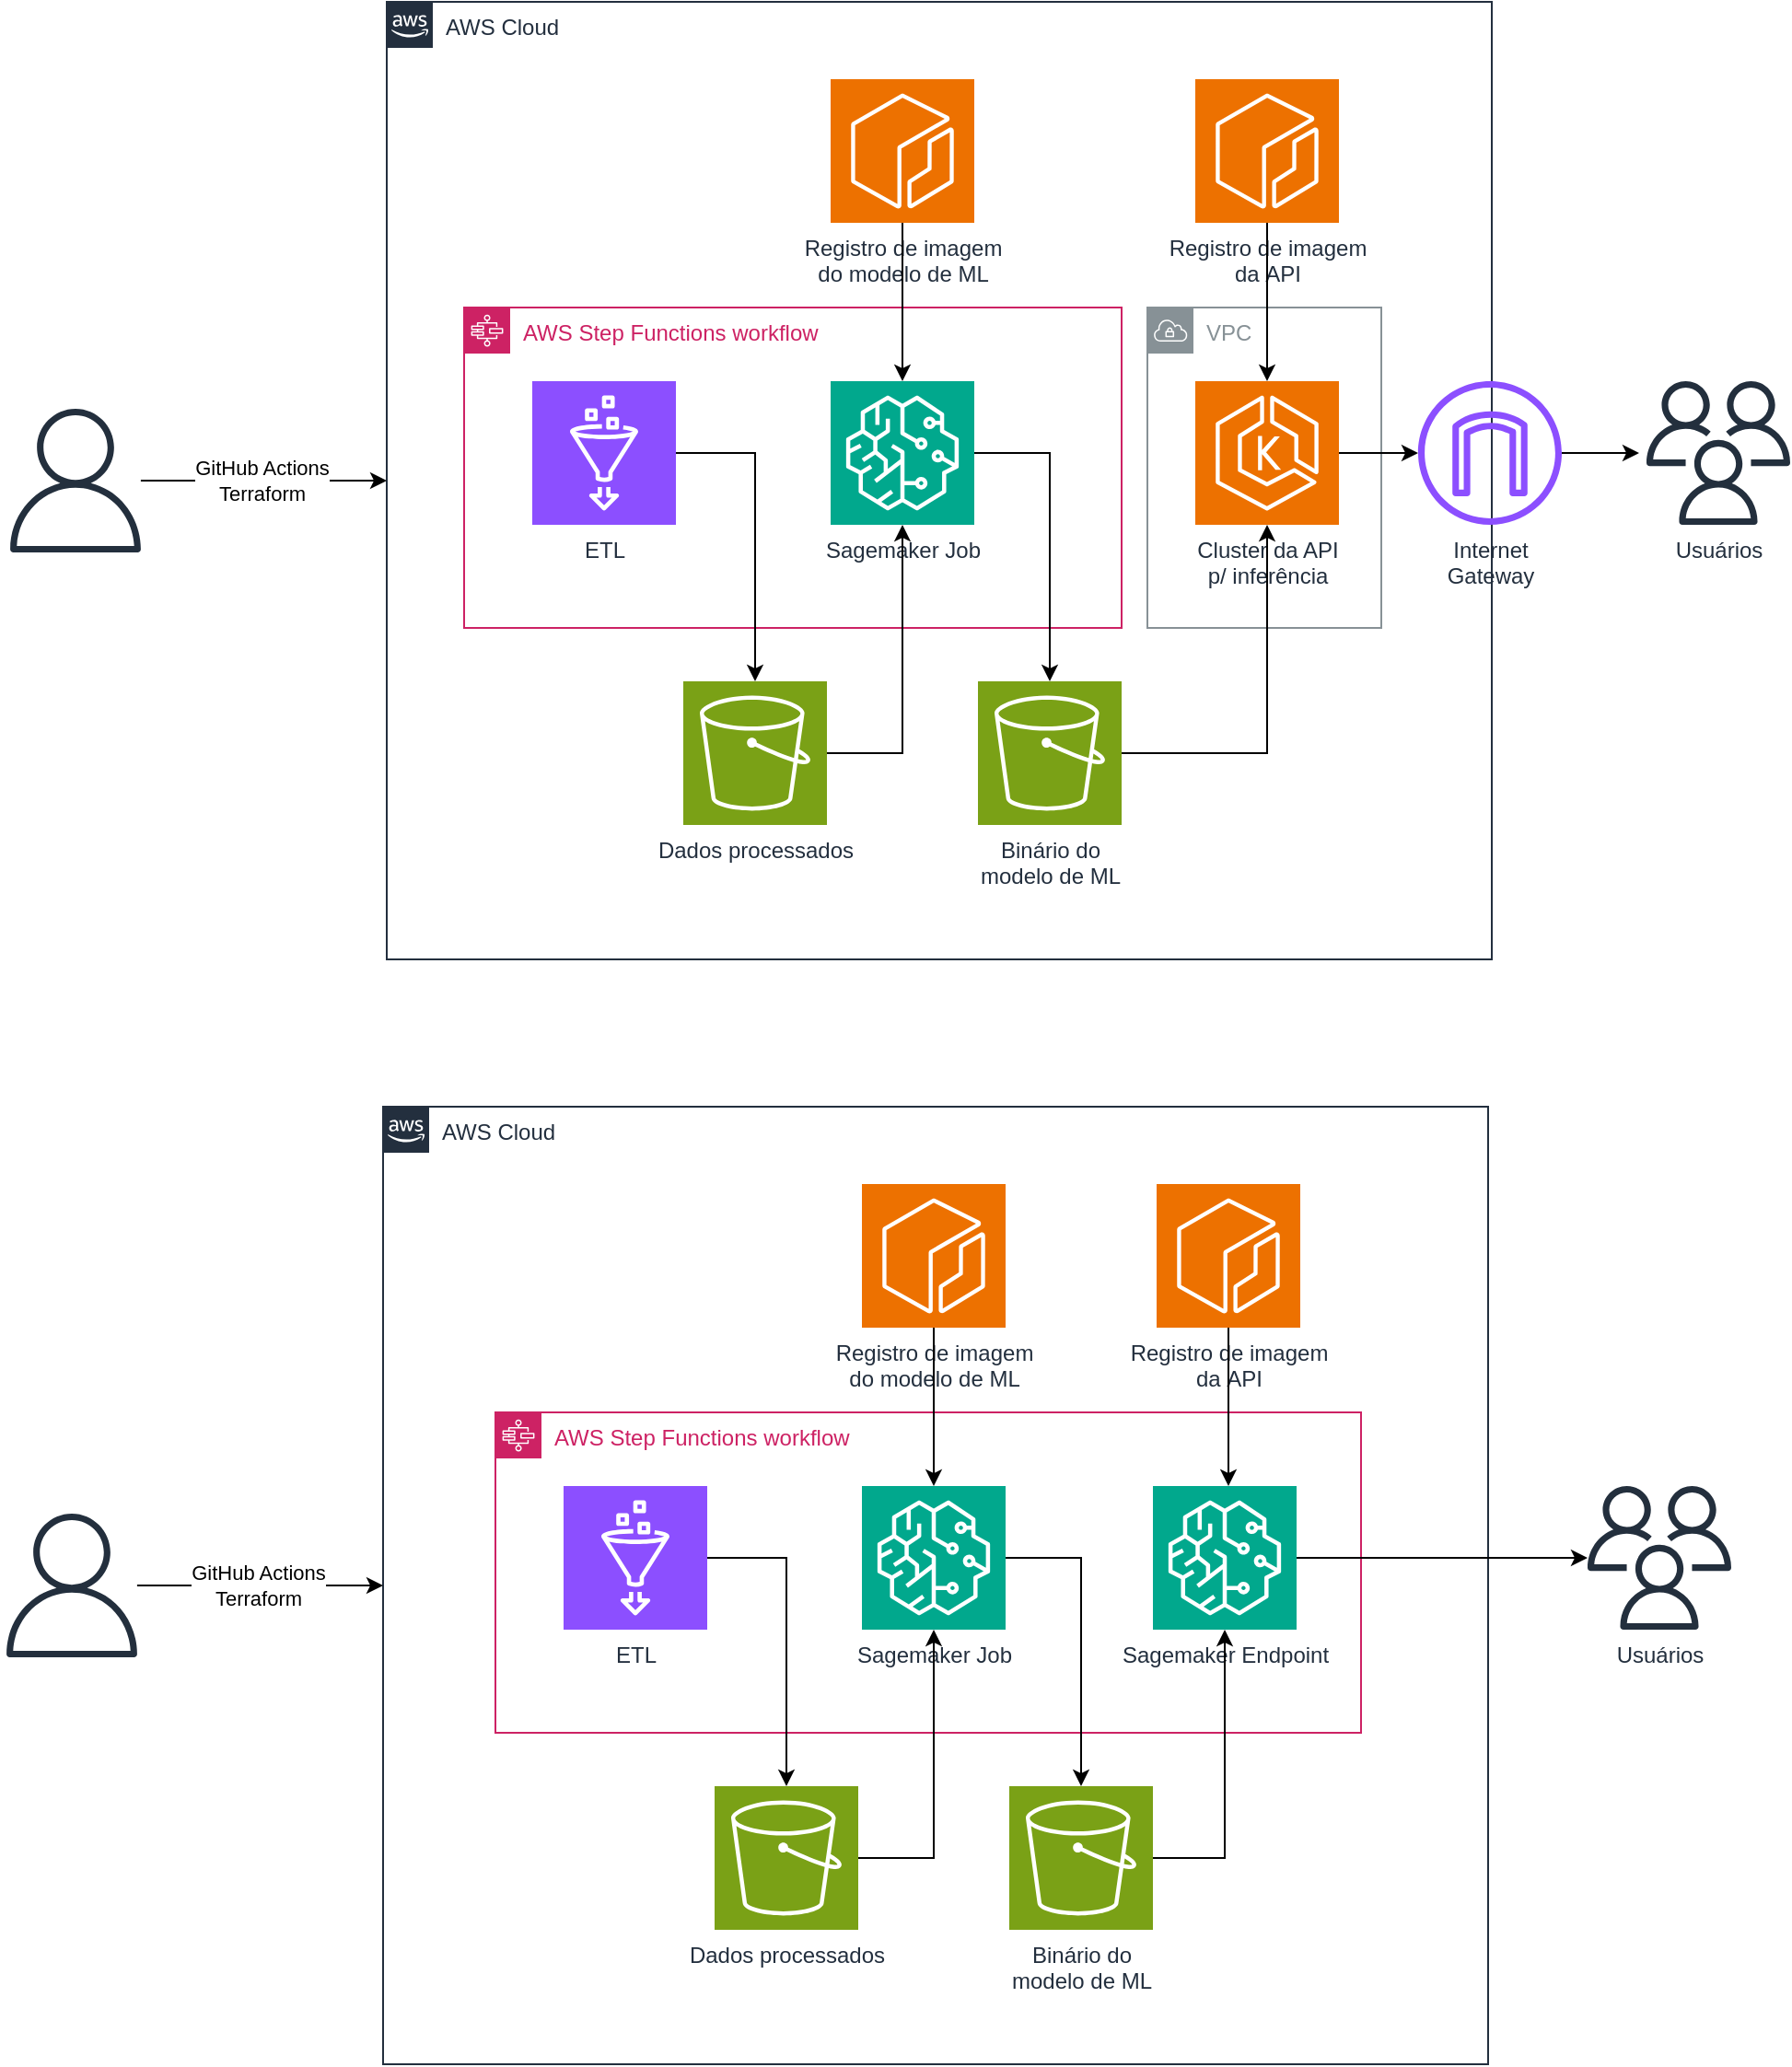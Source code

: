 <mxfile version="24.7.10">
  <diagram name="Página-1" id="45YSZJL1lTutnCP40QAi">
    <mxGraphModel dx="1633" dy="1652" grid="1" gridSize="10" guides="1" tooltips="1" connect="1" arrows="1" fold="1" page="1" pageScale="1" pageWidth="1169" pageHeight="827" math="0" shadow="0">
      <root>
        <mxCell id="0" />
        <mxCell id="1" parent="0" />
        <mxCell id="8tainLOtnj2ZsGHC-HFv-16" value="VPC" style="sketch=0;outlineConnect=0;gradientColor=none;html=1;whiteSpace=wrap;fontSize=12;fontStyle=0;shape=mxgraph.aws4.group;grIcon=mxgraph.aws4.group_vpc;strokeColor=#879196;fillColor=none;verticalAlign=top;align=left;spacingLeft=30;fontColor=#879196;dashed=0;" vertex="1" parent="1">
          <mxGeometry x="673" y="106" width="127" height="174" as="geometry" />
        </mxCell>
        <mxCell id="8tainLOtnj2ZsGHC-HFv-1" value="AWS Cloud" style="points=[[0,0],[0.25,0],[0.5,0],[0.75,0],[1,0],[1,0.25],[1,0.5],[1,0.75],[1,1],[0.75,1],[0.5,1],[0.25,1],[0,1],[0,0.75],[0,0.5],[0,0.25]];outlineConnect=0;gradientColor=none;html=1;whiteSpace=wrap;fontSize=12;fontStyle=0;container=0;pointerEvents=0;collapsible=0;recursiveResize=0;shape=mxgraph.aws4.group;grIcon=mxgraph.aws4.group_aws_cloud_alt;strokeColor=#232F3E;fillColor=none;verticalAlign=top;align=left;spacingLeft=30;fontColor=#232F3E;dashed=0;" vertex="1" parent="1">
          <mxGeometry x="260" y="-60" width="600" height="520" as="geometry" />
        </mxCell>
        <mxCell id="8tainLOtnj2ZsGHC-HFv-2" value="AWS Step Functions workflow" style="points=[[0,0],[0.25,0],[0.5,0],[0.75,0],[1,0],[1,0.25],[1,0.5],[1,0.75],[1,1],[0.75,1],[0.5,1],[0.25,1],[0,1],[0,0.75],[0,0.5],[0,0.25]];outlineConnect=0;gradientColor=none;html=1;whiteSpace=wrap;fontSize=12;fontStyle=0;container=1;pointerEvents=0;collapsible=0;recursiveResize=0;shape=mxgraph.aws4.group;grIcon=mxgraph.aws4.group_aws_step_functions_workflow;strokeColor=#CD2264;fillColor=none;verticalAlign=top;align=left;spacingLeft=30;fontColor=#CD2264;dashed=0;" vertex="1" parent="1">
          <mxGeometry x="302" y="106" width="357" height="174" as="geometry" />
        </mxCell>
        <mxCell id="8tainLOtnj2ZsGHC-HFv-3" value="ETL" style="sketch=0;points=[[0,0,0],[0.25,0,0],[0.5,0,0],[0.75,0,0],[1,0,0],[0,1,0],[0.25,1,0],[0.5,1,0],[0.75,1,0],[1,1,0],[0,0.25,0],[0,0.5,0],[0,0.75,0],[1,0.25,0],[1,0.5,0],[1,0.75,0]];outlineConnect=0;fontColor=#232F3E;fillColor=#8C4FFF;strokeColor=#ffffff;dashed=0;verticalLabelPosition=bottom;verticalAlign=top;align=center;html=1;fontSize=12;fontStyle=0;aspect=fixed;shape=mxgraph.aws4.resourceIcon;resIcon=mxgraph.aws4.glue;" vertex="1" parent="8tainLOtnj2ZsGHC-HFv-2">
          <mxGeometry x="37" y="40" width="78" height="78" as="geometry" />
        </mxCell>
        <mxCell id="8tainLOtnj2ZsGHC-HFv-5" value="Sagemaker Job" style="sketch=0;points=[[0,0,0],[0.25,0,0],[0.5,0,0],[0.75,0,0],[1,0,0],[0,1,0],[0.25,1,0],[0.5,1,0],[0.75,1,0],[1,1,0],[0,0.25,0],[0,0.5,0],[0,0.75,0],[1,0.25,0],[1,0.5,0],[1,0.75,0]];outlineConnect=0;fontColor=#232F3E;fillColor=#01A88D;strokeColor=#ffffff;dashed=0;verticalLabelPosition=bottom;verticalAlign=top;align=center;html=1;fontSize=12;fontStyle=0;aspect=fixed;shape=mxgraph.aws4.resourceIcon;resIcon=mxgraph.aws4.sagemaker;" vertex="1" parent="8tainLOtnj2ZsGHC-HFv-2">
          <mxGeometry x="199" y="40" width="78" height="78" as="geometry" />
        </mxCell>
        <mxCell id="8tainLOtnj2ZsGHC-HFv-4" value="Dados processados" style="sketch=0;points=[[0,0,0],[0.25,0,0],[0.5,0,0],[0.75,0,0],[1,0,0],[0,1,0],[0.25,1,0],[0.5,1,0],[0.75,1,0],[1,1,0],[0,0.25,0],[0,0.5,0],[0,0.75,0],[1,0.25,0],[1,0.5,0],[1,0.75,0]];outlineConnect=0;fontColor=#232F3E;fillColor=#7AA116;strokeColor=#ffffff;dashed=0;verticalLabelPosition=bottom;verticalAlign=top;align=center;html=1;fontSize=12;fontStyle=0;aspect=fixed;shape=mxgraph.aws4.resourceIcon;resIcon=mxgraph.aws4.s3;" vertex="1" parent="8tainLOtnj2ZsGHC-HFv-2">
          <mxGeometry x="119" y="203" width="78" height="78" as="geometry" />
        </mxCell>
        <mxCell id="8tainLOtnj2ZsGHC-HFv-6" value="Binário do&lt;div&gt;modelo de ML&lt;/div&gt;" style="sketch=0;points=[[0,0,0],[0.25,0,0],[0.5,0,0],[0.75,0,0],[1,0,0],[0,1,0],[0.25,1,0],[0.5,1,0],[0.75,1,0],[1,1,0],[0,0.25,0],[0,0.5,0],[0,0.75,0],[1,0.25,0],[1,0.5,0],[1,0.75,0]];outlineConnect=0;fontColor=#232F3E;fillColor=#7AA116;strokeColor=#ffffff;dashed=0;verticalLabelPosition=bottom;verticalAlign=top;align=center;html=1;fontSize=12;fontStyle=0;aspect=fixed;shape=mxgraph.aws4.resourceIcon;resIcon=mxgraph.aws4.s3;" vertex="1" parent="8tainLOtnj2ZsGHC-HFv-2">
          <mxGeometry x="279" y="203" width="78" height="78" as="geometry" />
        </mxCell>
        <mxCell id="8tainLOtnj2ZsGHC-HFv-7" style="edgeStyle=orthogonalEdgeStyle;rounded=0;orthogonalLoop=1;jettySize=auto;html=1;exitX=1;exitY=0.5;exitDx=0;exitDy=0;exitPerimeter=0;" edge="1" parent="8tainLOtnj2ZsGHC-HFv-2" source="8tainLOtnj2ZsGHC-HFv-3" target="8tainLOtnj2ZsGHC-HFv-4">
          <mxGeometry relative="1" as="geometry" />
        </mxCell>
        <mxCell id="8tainLOtnj2ZsGHC-HFv-8" style="edgeStyle=orthogonalEdgeStyle;rounded=0;orthogonalLoop=1;jettySize=auto;html=1;" edge="1" parent="8tainLOtnj2ZsGHC-HFv-2" source="8tainLOtnj2ZsGHC-HFv-4" target="8tainLOtnj2ZsGHC-HFv-5">
          <mxGeometry relative="1" as="geometry" />
        </mxCell>
        <mxCell id="8tainLOtnj2ZsGHC-HFv-9" style="edgeStyle=orthogonalEdgeStyle;rounded=0;orthogonalLoop=1;jettySize=auto;html=1;entryX=0.5;entryY=0;entryDx=0;entryDy=0;entryPerimeter=0;" edge="1" parent="8tainLOtnj2ZsGHC-HFv-2" source="8tainLOtnj2ZsGHC-HFv-5" target="8tainLOtnj2ZsGHC-HFv-6">
          <mxGeometry relative="1" as="geometry" />
        </mxCell>
        <mxCell id="8tainLOtnj2ZsGHC-HFv-21" style="edgeStyle=orthogonalEdgeStyle;rounded=0;orthogonalLoop=1;jettySize=auto;html=1;" edge="1" parent="1" source="8tainLOtnj2ZsGHC-HFv-10" target="8tainLOtnj2ZsGHC-HFv-19">
          <mxGeometry relative="1" as="geometry" />
        </mxCell>
        <mxCell id="8tainLOtnj2ZsGHC-HFv-10" value="Cluster da API&lt;div&gt;p/ inferência&lt;/div&gt;" style="sketch=0;points=[[0,0,0],[0.25,0,0],[0.5,0,0],[0.75,0,0],[1,0,0],[0,1,0],[0.25,1,0],[0.5,1,0],[0.75,1,0],[1,1,0],[0,0.25,0],[0,0.5,0],[0,0.75,0],[1,0.25,0],[1,0.5,0],[1,0.75,0]];outlineConnect=0;fontColor=#232F3E;fillColor=#ED7100;strokeColor=#ffffff;dashed=0;verticalLabelPosition=bottom;verticalAlign=top;align=center;html=1;fontSize=12;fontStyle=0;aspect=fixed;shape=mxgraph.aws4.resourceIcon;resIcon=mxgraph.aws4.eks;" vertex="1" parent="1">
          <mxGeometry x="699" y="146" width="78" height="78" as="geometry" />
        </mxCell>
        <mxCell id="8tainLOtnj2ZsGHC-HFv-11" style="edgeStyle=orthogonalEdgeStyle;rounded=0;orthogonalLoop=1;jettySize=auto;html=1;" edge="1" parent="1" source="8tainLOtnj2ZsGHC-HFv-6" target="8tainLOtnj2ZsGHC-HFv-10">
          <mxGeometry relative="1" as="geometry" />
        </mxCell>
        <mxCell id="8tainLOtnj2ZsGHC-HFv-12" value="Registro de imagem&lt;div&gt;da&amp;nbsp;&lt;span style=&quot;background-color: initial;&quot;&gt;API&lt;/span&gt;&lt;/div&gt;" style="sketch=0;points=[[0,0,0],[0.25,0,0],[0.5,0,0],[0.75,0,0],[1,0,0],[0,1,0],[0.25,1,0],[0.5,1,0],[0.75,1,0],[1,1,0],[0,0.25,0],[0,0.5,0],[0,0.75,0],[1,0.25,0],[1,0.5,0],[1,0.75,0]];outlineConnect=0;fontColor=#232F3E;fillColor=#ED7100;strokeColor=#ffffff;dashed=0;verticalLabelPosition=bottom;verticalAlign=top;align=center;html=1;fontSize=12;fontStyle=0;aspect=fixed;shape=mxgraph.aws4.resourceIcon;resIcon=mxgraph.aws4.ecr;" vertex="1" parent="1">
          <mxGeometry x="699" y="-18" width="78" height="78" as="geometry" />
        </mxCell>
        <mxCell id="8tainLOtnj2ZsGHC-HFv-13" style="edgeStyle=orthogonalEdgeStyle;rounded=0;orthogonalLoop=1;jettySize=auto;html=1;entryX=0.5;entryY=0;entryDx=0;entryDy=0;entryPerimeter=0;" edge="1" parent="1" source="8tainLOtnj2ZsGHC-HFv-12" target="8tainLOtnj2ZsGHC-HFv-10">
          <mxGeometry relative="1" as="geometry" />
        </mxCell>
        <mxCell id="8tainLOtnj2ZsGHC-HFv-14" value="Registro de imagem&lt;div&gt;do modelo de ML&lt;/div&gt;" style="sketch=0;points=[[0,0,0],[0.25,0,0],[0.5,0,0],[0.75,0,0],[1,0,0],[0,1,0],[0.25,1,0],[0.5,1,0],[0.75,1,0],[1,1,0],[0,0.25,0],[0,0.5,0],[0,0.75,0],[1,0.25,0],[1,0.5,0],[1,0.75,0]];outlineConnect=0;fontColor=#232F3E;fillColor=#ED7100;strokeColor=#ffffff;dashed=0;verticalLabelPosition=bottom;verticalAlign=top;align=center;html=1;fontSize=12;fontStyle=0;aspect=fixed;shape=mxgraph.aws4.resourceIcon;resIcon=mxgraph.aws4.ecr;" vertex="1" parent="1">
          <mxGeometry x="501" y="-18" width="78" height="78" as="geometry" />
        </mxCell>
        <mxCell id="8tainLOtnj2ZsGHC-HFv-15" style="edgeStyle=orthogonalEdgeStyle;rounded=0;orthogonalLoop=1;jettySize=auto;html=1;entryX=0.5;entryY=0;entryDx=0;entryDy=0;entryPerimeter=0;" edge="1" parent="1" source="8tainLOtnj2ZsGHC-HFv-14" target="8tainLOtnj2ZsGHC-HFv-5">
          <mxGeometry relative="1" as="geometry" />
        </mxCell>
        <mxCell id="8tainLOtnj2ZsGHC-HFv-23" style="edgeStyle=orthogonalEdgeStyle;rounded=0;orthogonalLoop=1;jettySize=auto;html=1;" edge="1" parent="1" source="8tainLOtnj2ZsGHC-HFv-19">
          <mxGeometry relative="1" as="geometry">
            <mxPoint x="940" y="185.0" as="targetPoint" />
          </mxGeometry>
        </mxCell>
        <mxCell id="8tainLOtnj2ZsGHC-HFv-19" value="Internet&lt;div&gt;Gateway&lt;/div&gt;" style="sketch=0;outlineConnect=0;fontColor=#232F3E;gradientColor=none;fillColor=#8C4FFF;strokeColor=none;dashed=0;verticalLabelPosition=bottom;verticalAlign=top;align=center;html=1;fontSize=12;fontStyle=0;aspect=fixed;pointerEvents=1;shape=mxgraph.aws4.internet_gateway;" vertex="1" parent="1">
          <mxGeometry x="820" y="146" width="78" height="78" as="geometry" />
        </mxCell>
        <mxCell id="8tainLOtnj2ZsGHC-HFv-22" value="Usuários" style="sketch=0;outlineConnect=0;fontColor=#232F3E;gradientColor=none;fillColor=#232F3D;strokeColor=none;dashed=0;verticalLabelPosition=bottom;verticalAlign=top;align=center;html=1;fontSize=12;fontStyle=0;aspect=fixed;pointerEvents=1;shape=mxgraph.aws4.users;" vertex="1" parent="1">
          <mxGeometry x="944" y="146" width="78" height="78" as="geometry" />
        </mxCell>
        <mxCell id="8tainLOtnj2ZsGHC-HFv-27" style="edgeStyle=orthogonalEdgeStyle;rounded=0;orthogonalLoop=1;jettySize=auto;html=1;" edge="1" parent="1" source="8tainLOtnj2ZsGHC-HFv-24" target="8tainLOtnj2ZsGHC-HFv-1">
          <mxGeometry relative="1" as="geometry" />
        </mxCell>
        <mxCell id="8tainLOtnj2ZsGHC-HFv-31" value="GitHub Actions&lt;div&gt;Terraform&lt;/div&gt;" style="edgeLabel;html=1;align=center;verticalAlign=middle;resizable=0;points=[];" vertex="1" connectable="0" parent="8tainLOtnj2ZsGHC-HFv-27">
          <mxGeometry x="-0.024" relative="1" as="geometry">
            <mxPoint as="offset" />
          </mxGeometry>
        </mxCell>
        <mxCell id="8tainLOtnj2ZsGHC-HFv-24" value="" style="sketch=0;outlineConnect=0;fontColor=#232F3E;gradientColor=none;fillColor=#232F3D;strokeColor=none;dashed=0;verticalLabelPosition=bottom;verticalAlign=top;align=center;html=1;fontSize=12;fontStyle=0;aspect=fixed;pointerEvents=1;shape=mxgraph.aws4.user;" vertex="1" parent="1">
          <mxGeometry x="52" y="161" width="78" height="78" as="geometry" />
        </mxCell>
        <mxCell id="8tainLOtnj2ZsGHC-HFv-33" value="AWS Cloud" style="points=[[0,0],[0.25,0],[0.5,0],[0.75,0],[1,0],[1,0.25],[1,0.5],[1,0.75],[1,1],[0.75,1],[0.5,1],[0.25,1],[0,1],[0,0.75],[0,0.5],[0,0.25]];outlineConnect=0;gradientColor=none;html=1;whiteSpace=wrap;fontSize=12;fontStyle=0;container=0;pointerEvents=0;collapsible=0;recursiveResize=0;shape=mxgraph.aws4.group;grIcon=mxgraph.aws4.group_aws_cloud_alt;strokeColor=#232F3E;fillColor=none;verticalAlign=top;align=left;spacingLeft=30;fontColor=#232F3E;dashed=0;" vertex="1" parent="1">
          <mxGeometry x="258" y="540" width="600" height="520" as="geometry" />
        </mxCell>
        <mxCell id="8tainLOtnj2ZsGHC-HFv-34" value="AWS Step Functions workflow" style="points=[[0,0],[0.25,0],[0.5,0],[0.75,0],[1,0],[1,0.25],[1,0.5],[1,0.75],[1,1],[0.75,1],[0.5,1],[0.25,1],[0,1],[0,0.75],[0,0.5],[0,0.25]];outlineConnect=0;gradientColor=none;html=1;whiteSpace=wrap;fontSize=12;fontStyle=0;container=1;pointerEvents=0;collapsible=0;recursiveResize=0;shape=mxgraph.aws4.group;grIcon=mxgraph.aws4.group_aws_step_functions_workflow;strokeColor=#CD2264;fillColor=none;verticalAlign=top;align=left;spacingLeft=30;fontColor=#CD2264;dashed=0;" vertex="1" parent="1">
          <mxGeometry x="319" y="706" width="470" height="174" as="geometry" />
        </mxCell>
        <mxCell id="8tainLOtnj2ZsGHC-HFv-35" value="ETL" style="sketch=0;points=[[0,0,0],[0.25,0,0],[0.5,0,0],[0.75,0,0],[1,0,0],[0,1,0],[0.25,1,0],[0.5,1,0],[0.75,1,0],[1,1,0],[0,0.25,0],[0,0.5,0],[0,0.75,0],[1,0.25,0],[1,0.5,0],[1,0.75,0]];outlineConnect=0;fontColor=#232F3E;fillColor=#8C4FFF;strokeColor=#ffffff;dashed=0;verticalLabelPosition=bottom;verticalAlign=top;align=center;html=1;fontSize=12;fontStyle=0;aspect=fixed;shape=mxgraph.aws4.resourceIcon;resIcon=mxgraph.aws4.glue;" vertex="1" parent="8tainLOtnj2ZsGHC-HFv-34">
          <mxGeometry x="37" y="40" width="78" height="78" as="geometry" />
        </mxCell>
        <mxCell id="8tainLOtnj2ZsGHC-HFv-36" value="Sagemaker Job" style="sketch=0;points=[[0,0,0],[0.25,0,0],[0.5,0,0],[0.75,0,0],[1,0,0],[0,1,0],[0.25,1,0],[0.5,1,0],[0.75,1,0],[1,1,0],[0,0.25,0],[0,0.5,0],[0,0.75,0],[1,0.25,0],[1,0.5,0],[1,0.75,0]];outlineConnect=0;fontColor=#232F3E;fillColor=#01A88D;strokeColor=#ffffff;dashed=0;verticalLabelPosition=bottom;verticalAlign=top;align=center;html=1;fontSize=12;fontStyle=0;aspect=fixed;shape=mxgraph.aws4.resourceIcon;resIcon=mxgraph.aws4.sagemaker;" vertex="1" parent="8tainLOtnj2ZsGHC-HFv-34">
          <mxGeometry x="199" y="40" width="78" height="78" as="geometry" />
        </mxCell>
        <mxCell id="8tainLOtnj2ZsGHC-HFv-37" value="Dados processados" style="sketch=0;points=[[0,0,0],[0.25,0,0],[0.5,0,0],[0.75,0,0],[1,0,0],[0,1,0],[0.25,1,0],[0.5,1,0],[0.75,1,0],[1,1,0],[0,0.25,0],[0,0.5,0],[0,0.75,0],[1,0.25,0],[1,0.5,0],[1,0.75,0]];outlineConnect=0;fontColor=#232F3E;fillColor=#7AA116;strokeColor=#ffffff;dashed=0;verticalLabelPosition=bottom;verticalAlign=top;align=center;html=1;fontSize=12;fontStyle=0;aspect=fixed;shape=mxgraph.aws4.resourceIcon;resIcon=mxgraph.aws4.s3;" vertex="1" parent="8tainLOtnj2ZsGHC-HFv-34">
          <mxGeometry x="119" y="203" width="78" height="78" as="geometry" />
        </mxCell>
        <mxCell id="8tainLOtnj2ZsGHC-HFv-38" value="Binário do&lt;div&gt;modelo de ML&lt;/div&gt;" style="sketch=0;points=[[0,0,0],[0.25,0,0],[0.5,0,0],[0.75,0,0],[1,0,0],[0,1,0],[0.25,1,0],[0.5,1,0],[0.75,1,0],[1,1,0],[0,0.25,0],[0,0.5,0],[0,0.75,0],[1,0.25,0],[1,0.5,0],[1,0.75,0]];outlineConnect=0;fontColor=#232F3E;fillColor=#7AA116;strokeColor=#ffffff;dashed=0;verticalLabelPosition=bottom;verticalAlign=top;align=center;html=1;fontSize=12;fontStyle=0;aspect=fixed;shape=mxgraph.aws4.resourceIcon;resIcon=mxgraph.aws4.s3;" vertex="1" parent="8tainLOtnj2ZsGHC-HFv-34">
          <mxGeometry x="279" y="203" width="78" height="78" as="geometry" />
        </mxCell>
        <mxCell id="8tainLOtnj2ZsGHC-HFv-39" style="edgeStyle=orthogonalEdgeStyle;rounded=0;orthogonalLoop=1;jettySize=auto;html=1;exitX=1;exitY=0.5;exitDx=0;exitDy=0;exitPerimeter=0;" edge="1" parent="8tainLOtnj2ZsGHC-HFv-34" source="8tainLOtnj2ZsGHC-HFv-35" target="8tainLOtnj2ZsGHC-HFv-37">
          <mxGeometry relative="1" as="geometry" />
        </mxCell>
        <mxCell id="8tainLOtnj2ZsGHC-HFv-40" style="edgeStyle=orthogonalEdgeStyle;rounded=0;orthogonalLoop=1;jettySize=auto;html=1;" edge="1" parent="8tainLOtnj2ZsGHC-HFv-34" source="8tainLOtnj2ZsGHC-HFv-37" target="8tainLOtnj2ZsGHC-HFv-36">
          <mxGeometry relative="1" as="geometry" />
        </mxCell>
        <mxCell id="8tainLOtnj2ZsGHC-HFv-41" style="edgeStyle=orthogonalEdgeStyle;rounded=0;orthogonalLoop=1;jettySize=auto;html=1;entryX=0.5;entryY=0;entryDx=0;entryDy=0;entryPerimeter=0;" edge="1" parent="8tainLOtnj2ZsGHC-HFv-34" source="8tainLOtnj2ZsGHC-HFv-36" target="8tainLOtnj2ZsGHC-HFv-38">
          <mxGeometry relative="1" as="geometry" />
        </mxCell>
        <mxCell id="8tainLOtnj2ZsGHC-HFv-55" value="Sagemaker Endpoint" style="sketch=0;points=[[0,0,0],[0.25,0,0],[0.5,0,0],[0.75,0,0],[1,0,0],[0,1,0],[0.25,1,0],[0.5,1,0],[0.75,1,0],[1,1,0],[0,0.25,0],[0,0.5,0],[0,0.75,0],[1,0.25,0],[1,0.5,0],[1,0.75,0]];outlineConnect=0;fontColor=#232F3E;fillColor=#01A88D;strokeColor=#ffffff;dashed=0;verticalLabelPosition=bottom;verticalAlign=top;align=center;html=1;fontSize=12;fontStyle=0;aspect=fixed;shape=mxgraph.aws4.resourceIcon;resIcon=mxgraph.aws4.sagemaker;" vertex="1" parent="8tainLOtnj2ZsGHC-HFv-34">
          <mxGeometry x="357" y="40" width="78" height="78" as="geometry" />
        </mxCell>
        <mxCell id="8tainLOtnj2ZsGHC-HFv-44" style="edgeStyle=orthogonalEdgeStyle;rounded=0;orthogonalLoop=1;jettySize=auto;html=1;entryX=0.5;entryY=1;entryDx=0;entryDy=0;entryPerimeter=0;" edge="1" parent="8tainLOtnj2ZsGHC-HFv-34" source="8tainLOtnj2ZsGHC-HFv-38" target="8tainLOtnj2ZsGHC-HFv-55">
          <mxGeometry relative="1" as="geometry">
            <mxPoint x="436.059" y="118.0" as="targetPoint" />
            <Array as="points">
              <mxPoint x="396" y="242" />
            </Array>
          </mxGeometry>
        </mxCell>
        <mxCell id="8tainLOtnj2ZsGHC-HFv-42" style="edgeStyle=orthogonalEdgeStyle;rounded=0;orthogonalLoop=1;jettySize=auto;html=1;" edge="1" parent="1" source="8tainLOtnj2ZsGHC-HFv-55" target="8tainLOtnj2ZsGHC-HFv-51">
          <mxGeometry relative="1" as="geometry">
            <mxPoint x="793" y="785.0" as="sourcePoint" />
            <mxPoint x="890" y="785" as="targetPoint" />
          </mxGeometry>
        </mxCell>
        <mxCell id="8tainLOtnj2ZsGHC-HFv-45" value="Registro de imagem&lt;div&gt;da&amp;nbsp;&lt;span style=&quot;background-color: initial;&quot;&gt;API&lt;/span&gt;&lt;/div&gt;" style="sketch=0;points=[[0,0,0],[0.25,0,0],[0.5,0,0],[0.75,0,0],[1,0,0],[0,1,0],[0.25,1,0],[0.5,1,0],[0.75,1,0],[1,1,0],[0,0.25,0],[0,0.5,0],[0,0.75,0],[1,0.25,0],[1,0.5,0],[1,0.75,0]];outlineConnect=0;fontColor=#232F3E;fillColor=#ED7100;strokeColor=#ffffff;dashed=0;verticalLabelPosition=bottom;verticalAlign=top;align=center;html=1;fontSize=12;fontStyle=0;aspect=fixed;shape=mxgraph.aws4.resourceIcon;resIcon=mxgraph.aws4.ecr;" vertex="1" parent="1">
          <mxGeometry x="678" y="582" width="78" height="78" as="geometry" />
        </mxCell>
        <mxCell id="8tainLOtnj2ZsGHC-HFv-46" style="edgeStyle=orthogonalEdgeStyle;rounded=0;orthogonalLoop=1;jettySize=auto;html=1;" edge="1" parent="1" source="8tainLOtnj2ZsGHC-HFv-45">
          <mxGeometry relative="1" as="geometry">
            <mxPoint x="717" y="746" as="targetPoint" />
            <Array as="points">
              <mxPoint x="717" y="746" />
            </Array>
          </mxGeometry>
        </mxCell>
        <mxCell id="8tainLOtnj2ZsGHC-HFv-47" value="Registro de imagem&lt;div&gt;do modelo de ML&lt;/div&gt;" style="sketch=0;points=[[0,0,0],[0.25,0,0],[0.5,0,0],[0.75,0,0],[1,0,0],[0,1,0],[0.25,1,0],[0.5,1,0],[0.75,1,0],[1,1,0],[0,0.25,0],[0,0.5,0],[0,0.75,0],[1,0.25,0],[1,0.5,0],[1,0.75,0]];outlineConnect=0;fontColor=#232F3E;fillColor=#ED7100;strokeColor=#ffffff;dashed=0;verticalLabelPosition=bottom;verticalAlign=top;align=center;html=1;fontSize=12;fontStyle=0;aspect=fixed;shape=mxgraph.aws4.resourceIcon;resIcon=mxgraph.aws4.ecr;" vertex="1" parent="1">
          <mxGeometry x="518" y="582" width="78" height="78" as="geometry" />
        </mxCell>
        <mxCell id="8tainLOtnj2ZsGHC-HFv-48" style="edgeStyle=orthogonalEdgeStyle;rounded=0;orthogonalLoop=1;jettySize=auto;html=1;entryX=0.5;entryY=0;entryDx=0;entryDy=0;entryPerimeter=0;" edge="1" parent="1" source="8tainLOtnj2ZsGHC-HFv-47" target="8tainLOtnj2ZsGHC-HFv-36">
          <mxGeometry relative="1" as="geometry" />
        </mxCell>
        <mxCell id="8tainLOtnj2ZsGHC-HFv-51" value="Usuários" style="sketch=0;outlineConnect=0;fontColor=#232F3E;gradientColor=none;fillColor=#232F3D;strokeColor=none;dashed=0;verticalLabelPosition=bottom;verticalAlign=top;align=center;html=1;fontSize=12;fontStyle=0;aspect=fixed;pointerEvents=1;shape=mxgraph.aws4.users;" vertex="1" parent="1">
          <mxGeometry x="912" y="746" width="78" height="78" as="geometry" />
        </mxCell>
        <mxCell id="8tainLOtnj2ZsGHC-HFv-52" style="edgeStyle=orthogonalEdgeStyle;rounded=0;orthogonalLoop=1;jettySize=auto;html=1;" edge="1" parent="1" source="8tainLOtnj2ZsGHC-HFv-54" target="8tainLOtnj2ZsGHC-HFv-33">
          <mxGeometry relative="1" as="geometry" />
        </mxCell>
        <mxCell id="8tainLOtnj2ZsGHC-HFv-53" value="GitHub Actions&lt;div&gt;Terraform&lt;/div&gt;" style="edgeLabel;html=1;align=center;verticalAlign=middle;resizable=0;points=[];" vertex="1" connectable="0" parent="8tainLOtnj2ZsGHC-HFv-52">
          <mxGeometry x="-0.024" relative="1" as="geometry">
            <mxPoint as="offset" />
          </mxGeometry>
        </mxCell>
        <mxCell id="8tainLOtnj2ZsGHC-HFv-54" value="" style="sketch=0;outlineConnect=0;fontColor=#232F3E;gradientColor=none;fillColor=#232F3D;strokeColor=none;dashed=0;verticalLabelPosition=bottom;verticalAlign=top;align=center;html=1;fontSize=12;fontStyle=0;aspect=fixed;pointerEvents=1;shape=mxgraph.aws4.user;" vertex="1" parent="1">
          <mxGeometry x="50" y="761" width="78" height="78" as="geometry" />
        </mxCell>
      </root>
    </mxGraphModel>
  </diagram>
</mxfile>
